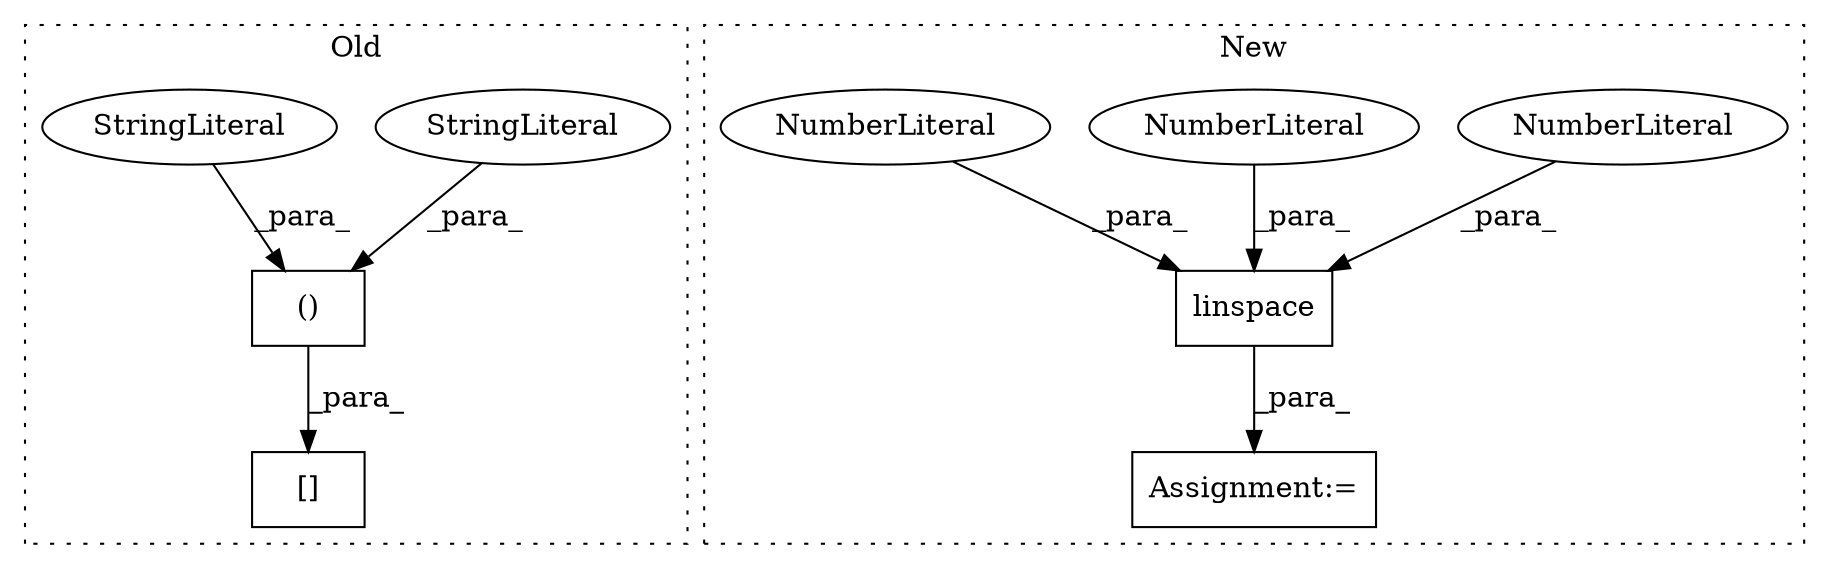digraph G {
subgraph cluster0 {
1 [label="[]" a="2" s="3355,3444" l="13,2" shape="box"];
7 [label="()" a="106" s="3368" l="76" shape="box"];
8 [label="StringLiteral" a="45" s="3368" l="16" shape="ellipse"];
9 [label="StringLiteral" a="45" s="3428" l="16" shape="ellipse"];
label = "Old";
style="dotted";
}
subgraph cluster1 {
2 [label="linspace" a="32" s="3376,3391" l="9,1" shape="box"];
3 [label="NumberLiteral" a="34" s="3385" l="1" shape="ellipse"];
4 [label="Assignment:=" a="7" s="3369" l="1" shape="box"];
5 [label="NumberLiteral" a="34" s="3389" l="2" shape="ellipse"];
6 [label="NumberLiteral" a="34" s="3387" l="1" shape="ellipse"];
label = "New";
style="dotted";
}
2 -> 4 [label="_para_"];
3 -> 2 [label="_para_"];
5 -> 2 [label="_para_"];
6 -> 2 [label="_para_"];
7 -> 1 [label="_para_"];
8 -> 7 [label="_para_"];
9 -> 7 [label="_para_"];
}